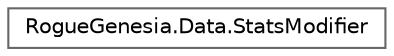 digraph "Graphical Class Hierarchy"
{
 // LATEX_PDF_SIZE
  bgcolor="transparent";
  edge [fontname=Helvetica,fontsize=10,labelfontname=Helvetica,labelfontsize=10];
  node [fontname=Helvetica,fontsize=10,shape=box,height=0.2,width=0.4];
  rankdir="LR";
  Node0 [label="RogueGenesia.Data.StatsModifier",height=0.2,width=0.4,color="grey40", fillcolor="white", style="filled",URL="$class_rogue_genesia_1_1_data_1_1_stats_modifier.html",tooltip=" "];
}
